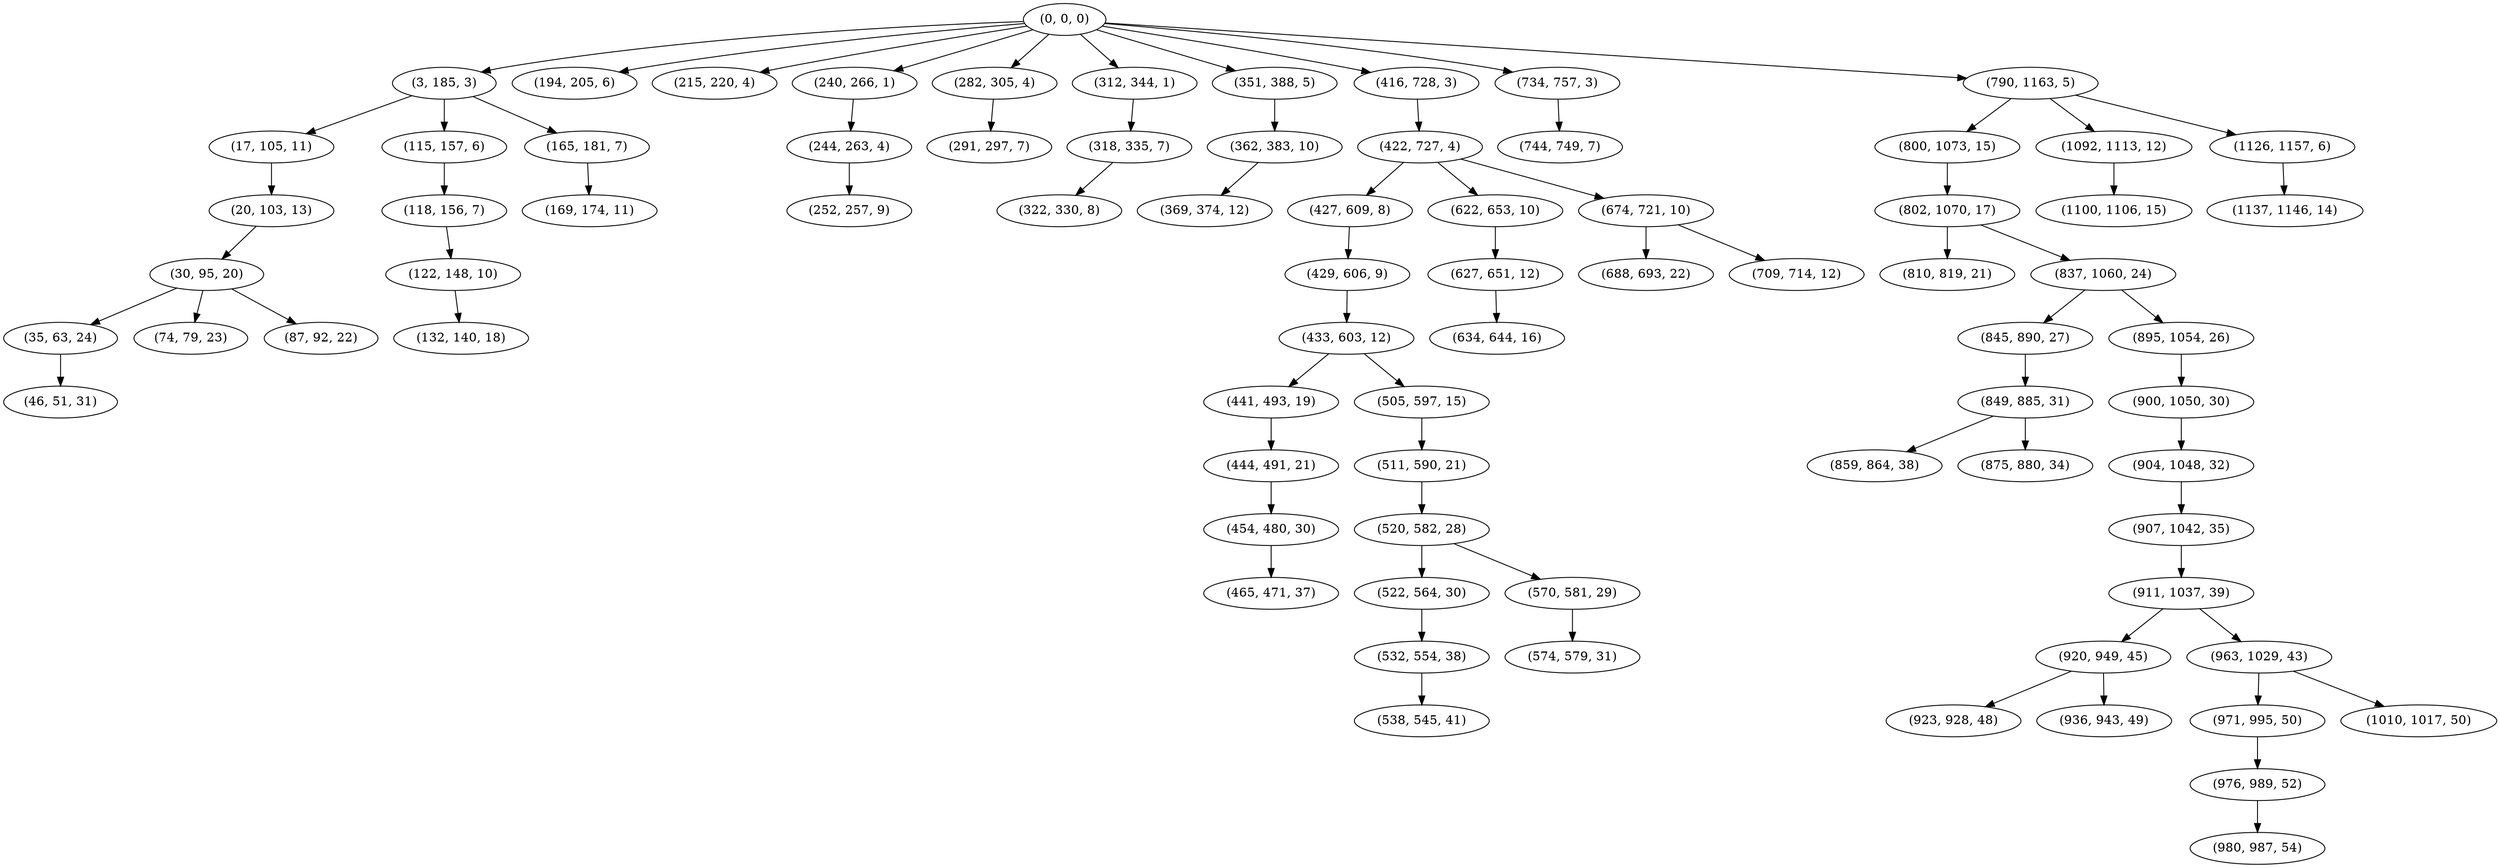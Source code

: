 digraph tree {
    "(0, 0, 0)";
    "(3, 185, 3)";
    "(17, 105, 11)";
    "(20, 103, 13)";
    "(30, 95, 20)";
    "(35, 63, 24)";
    "(46, 51, 31)";
    "(74, 79, 23)";
    "(87, 92, 22)";
    "(115, 157, 6)";
    "(118, 156, 7)";
    "(122, 148, 10)";
    "(132, 140, 18)";
    "(165, 181, 7)";
    "(169, 174, 11)";
    "(194, 205, 6)";
    "(215, 220, 4)";
    "(240, 266, 1)";
    "(244, 263, 4)";
    "(252, 257, 9)";
    "(282, 305, 4)";
    "(291, 297, 7)";
    "(312, 344, 1)";
    "(318, 335, 7)";
    "(322, 330, 8)";
    "(351, 388, 5)";
    "(362, 383, 10)";
    "(369, 374, 12)";
    "(416, 728, 3)";
    "(422, 727, 4)";
    "(427, 609, 8)";
    "(429, 606, 9)";
    "(433, 603, 12)";
    "(441, 493, 19)";
    "(444, 491, 21)";
    "(454, 480, 30)";
    "(465, 471, 37)";
    "(505, 597, 15)";
    "(511, 590, 21)";
    "(520, 582, 28)";
    "(522, 564, 30)";
    "(532, 554, 38)";
    "(538, 545, 41)";
    "(570, 581, 29)";
    "(574, 579, 31)";
    "(622, 653, 10)";
    "(627, 651, 12)";
    "(634, 644, 16)";
    "(674, 721, 10)";
    "(688, 693, 22)";
    "(709, 714, 12)";
    "(734, 757, 3)";
    "(744, 749, 7)";
    "(790, 1163, 5)";
    "(800, 1073, 15)";
    "(802, 1070, 17)";
    "(810, 819, 21)";
    "(837, 1060, 24)";
    "(845, 890, 27)";
    "(849, 885, 31)";
    "(859, 864, 38)";
    "(875, 880, 34)";
    "(895, 1054, 26)";
    "(900, 1050, 30)";
    "(904, 1048, 32)";
    "(907, 1042, 35)";
    "(911, 1037, 39)";
    "(920, 949, 45)";
    "(923, 928, 48)";
    "(936, 943, 49)";
    "(963, 1029, 43)";
    "(971, 995, 50)";
    "(976, 989, 52)";
    "(980, 987, 54)";
    "(1010, 1017, 50)";
    "(1092, 1113, 12)";
    "(1100, 1106, 15)";
    "(1126, 1157, 6)";
    "(1137, 1146, 14)";
    "(0, 0, 0)" -> "(3, 185, 3)";
    "(0, 0, 0)" -> "(194, 205, 6)";
    "(0, 0, 0)" -> "(215, 220, 4)";
    "(0, 0, 0)" -> "(240, 266, 1)";
    "(0, 0, 0)" -> "(282, 305, 4)";
    "(0, 0, 0)" -> "(312, 344, 1)";
    "(0, 0, 0)" -> "(351, 388, 5)";
    "(0, 0, 0)" -> "(416, 728, 3)";
    "(0, 0, 0)" -> "(734, 757, 3)";
    "(0, 0, 0)" -> "(790, 1163, 5)";
    "(3, 185, 3)" -> "(17, 105, 11)";
    "(3, 185, 3)" -> "(115, 157, 6)";
    "(3, 185, 3)" -> "(165, 181, 7)";
    "(17, 105, 11)" -> "(20, 103, 13)";
    "(20, 103, 13)" -> "(30, 95, 20)";
    "(30, 95, 20)" -> "(35, 63, 24)";
    "(30, 95, 20)" -> "(74, 79, 23)";
    "(30, 95, 20)" -> "(87, 92, 22)";
    "(35, 63, 24)" -> "(46, 51, 31)";
    "(115, 157, 6)" -> "(118, 156, 7)";
    "(118, 156, 7)" -> "(122, 148, 10)";
    "(122, 148, 10)" -> "(132, 140, 18)";
    "(165, 181, 7)" -> "(169, 174, 11)";
    "(240, 266, 1)" -> "(244, 263, 4)";
    "(244, 263, 4)" -> "(252, 257, 9)";
    "(282, 305, 4)" -> "(291, 297, 7)";
    "(312, 344, 1)" -> "(318, 335, 7)";
    "(318, 335, 7)" -> "(322, 330, 8)";
    "(351, 388, 5)" -> "(362, 383, 10)";
    "(362, 383, 10)" -> "(369, 374, 12)";
    "(416, 728, 3)" -> "(422, 727, 4)";
    "(422, 727, 4)" -> "(427, 609, 8)";
    "(422, 727, 4)" -> "(622, 653, 10)";
    "(422, 727, 4)" -> "(674, 721, 10)";
    "(427, 609, 8)" -> "(429, 606, 9)";
    "(429, 606, 9)" -> "(433, 603, 12)";
    "(433, 603, 12)" -> "(441, 493, 19)";
    "(433, 603, 12)" -> "(505, 597, 15)";
    "(441, 493, 19)" -> "(444, 491, 21)";
    "(444, 491, 21)" -> "(454, 480, 30)";
    "(454, 480, 30)" -> "(465, 471, 37)";
    "(505, 597, 15)" -> "(511, 590, 21)";
    "(511, 590, 21)" -> "(520, 582, 28)";
    "(520, 582, 28)" -> "(522, 564, 30)";
    "(520, 582, 28)" -> "(570, 581, 29)";
    "(522, 564, 30)" -> "(532, 554, 38)";
    "(532, 554, 38)" -> "(538, 545, 41)";
    "(570, 581, 29)" -> "(574, 579, 31)";
    "(622, 653, 10)" -> "(627, 651, 12)";
    "(627, 651, 12)" -> "(634, 644, 16)";
    "(674, 721, 10)" -> "(688, 693, 22)";
    "(674, 721, 10)" -> "(709, 714, 12)";
    "(734, 757, 3)" -> "(744, 749, 7)";
    "(790, 1163, 5)" -> "(800, 1073, 15)";
    "(790, 1163, 5)" -> "(1092, 1113, 12)";
    "(790, 1163, 5)" -> "(1126, 1157, 6)";
    "(800, 1073, 15)" -> "(802, 1070, 17)";
    "(802, 1070, 17)" -> "(810, 819, 21)";
    "(802, 1070, 17)" -> "(837, 1060, 24)";
    "(837, 1060, 24)" -> "(845, 890, 27)";
    "(837, 1060, 24)" -> "(895, 1054, 26)";
    "(845, 890, 27)" -> "(849, 885, 31)";
    "(849, 885, 31)" -> "(859, 864, 38)";
    "(849, 885, 31)" -> "(875, 880, 34)";
    "(895, 1054, 26)" -> "(900, 1050, 30)";
    "(900, 1050, 30)" -> "(904, 1048, 32)";
    "(904, 1048, 32)" -> "(907, 1042, 35)";
    "(907, 1042, 35)" -> "(911, 1037, 39)";
    "(911, 1037, 39)" -> "(920, 949, 45)";
    "(911, 1037, 39)" -> "(963, 1029, 43)";
    "(920, 949, 45)" -> "(923, 928, 48)";
    "(920, 949, 45)" -> "(936, 943, 49)";
    "(963, 1029, 43)" -> "(971, 995, 50)";
    "(963, 1029, 43)" -> "(1010, 1017, 50)";
    "(971, 995, 50)" -> "(976, 989, 52)";
    "(976, 989, 52)" -> "(980, 987, 54)";
    "(1092, 1113, 12)" -> "(1100, 1106, 15)";
    "(1126, 1157, 6)" -> "(1137, 1146, 14)";
}
